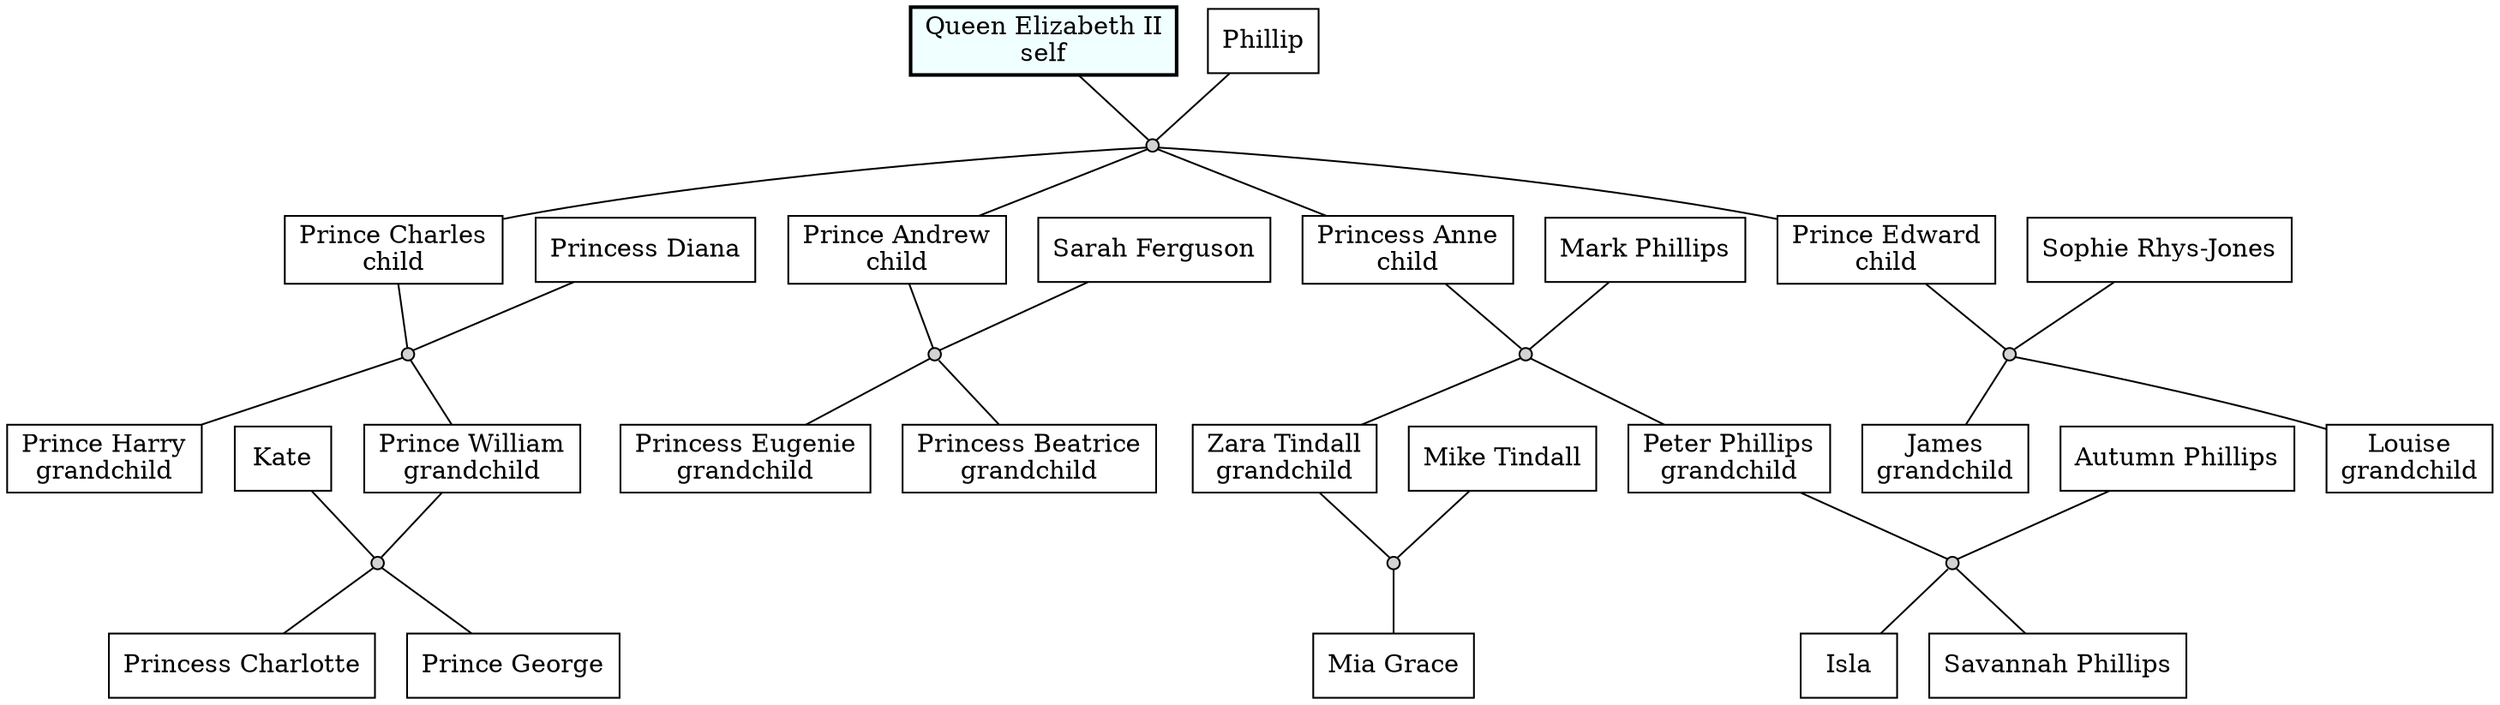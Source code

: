 graph {
"0x7ffdc4eb0470" [shape=box, label="Queen Elizabeth II
self", style="bold, filled", fillcolor=azure1];
"0x7ffdc4eb0470+0x7ffdc4eb04c0"[shape=circle, style=filled, label="", height=0.1, width=0.1];
"0x7ffdc4eb04c0" [shape=box, label="Phillip", style=filled, fillcolor=white];
"0x7ffdc4eb0510" [shape=box, label="Prince Charles\nchild", style=filled, fillcolor=white];
"0x7ffdc4eb0510+0x7ffdc4eb0560"[shape=circle, style=filled, label="", height=0.1, width=0.1];
"0x7ffdc4eb0560" [shape=box, label="Princess Diana", style=filled, fillcolor=white];
"0x7ffdc4eb05b0" [shape=box, label="Prince William\ngrandchild", style=filled, fillcolor=white];
"0x7ffdc4eb05b0+0x7ffdc4eb0600"[shape=circle, style=filled, label="", height=0.1, width=0.1];
"0x7ffdc4eb0600" [shape=box, label="Kate", style=filled, fillcolor=white];
"0x7ffdc4eb0650" [shape=box, label="Prince George", style=filled, fillcolor=white];
"0x7ffdc4eb06a0" [shape=box, label="Princess Charlotte", style=filled, fillcolor=white];
"0x7ffdc4eb06f0" [shape=box, label="Prince Harry\ngrandchild", style=filled, fillcolor=white];
"0x7ffdc4eb0740" [shape=box, label="Princess Anne\nchild", style=filled, fillcolor=white];
"0x7ffdc4eb0740+0x7ffdc4eb0790"[shape=circle, style=filled, label="", height=0.1, width=0.1];
"0x7ffdc4eb0790" [shape=box, label="Mark Phillips", style=filled, fillcolor=white];
"0x7ffdc4eb07e0" [shape=box, label="Peter Phillips\ngrandchild", style=filled, fillcolor=white];
"0x7ffdc4eb07e0+0x7ffdc4eb0880"[shape=circle, style=filled, label="", height=0.1, width=0.1];
"0x7ffdc4eb0830" [shape=box, label="Zara Tindall\ngrandchild", style=filled, fillcolor=white];
"0x7ffdc4eb0830+0x7ffdc4eb0970"[shape=circle, style=filled, label="", height=0.1, width=0.1];
"0x7ffdc4eb0880" [shape=box, label="Autumn Phillips", style=filled, fillcolor=white];
"0x7ffdc4eb08d0" [shape=box, label="Savannah Phillips", style=filled, fillcolor=white];
"0x7ffdc4eb0920" [shape=box, label="Isla", style=filled, fillcolor=white];
"0x7ffdc4eb0970" [shape=box, label="Mike Tindall", style=filled, fillcolor=white];
"0x7ffdc4eb09c0" [shape=box, label="Mia Grace", style=filled, fillcolor=white];
"0x7ffdc4eb0a10" [shape=box, label="Prince Andrew\nchild", style=filled, fillcolor=white];
"0x7ffdc4eb0a10+0x7ffdc4eb0a60"[shape=circle, style=filled, label="", height=0.1, width=0.1];
"0x7ffdc4eb0a60" [shape=box, label="Sarah Ferguson", style=filled, fillcolor=white];
"0x7ffdc4eb0ab0" [shape=box, label="Princess Beatrice\ngrandchild", style=filled, fillcolor=white];
"0x7ffdc4eb0b00" [shape=box, label="Princess Eugenie\ngrandchild", style=filled, fillcolor=white];
"0x7ffdc4eb0b50" [shape=box, label="Prince Edward\nchild", style=filled, fillcolor=white];
"0x7ffdc4eb0b50+0x7ffdc4eb0ba0"[shape=circle, style=filled, label="", height=0.1, width=0.1];
"0x7ffdc4eb0ba0" [shape=box, label="Sophie Rhys-Jones", style=filled, fillcolor=white];
"0x7ffdc4eb0bf0" [shape=box, label="Louise\ngrandchild", style=filled, fillcolor=white];
"0x7ffdc4eb0c40" [shape=box, label="James\ngrandchild", style=filled, fillcolor=white];
"0x7ffdc4eb0470+0x7ffdc4eb04c0"--"0x7ffdc4eb0b50";
"0x7ffdc4eb0470"--"0x7ffdc4eb0470+0x7ffdc4eb04c0";
"0x7ffdc4eb04c0"--"0x7ffdc4eb0470+0x7ffdc4eb04c0";
"0x7ffdc4eb0470+0x7ffdc4eb04c0"--"0x7ffdc4eb0a10";
"0x7ffdc4eb0470+0x7ffdc4eb04c0"--"0x7ffdc4eb0740";
"0x7ffdc4eb0470+0x7ffdc4eb04c0"--"0x7ffdc4eb0510";
"0x7ffdc4eb0510+0x7ffdc4eb0560"--"0x7ffdc4eb06f0";
"0x7ffdc4eb0560"--"0x7ffdc4eb0510+0x7ffdc4eb0560";
"0x7ffdc4eb0510"--"0x7ffdc4eb0510+0x7ffdc4eb0560";
"0x7ffdc4eb0510+0x7ffdc4eb0560"--"0x7ffdc4eb05b0";
"0x7ffdc4eb05b0+0x7ffdc4eb0600"--"0x7ffdc4eb06a0";
"0x7ffdc4eb05b0"--"0x7ffdc4eb05b0+0x7ffdc4eb0600";
"0x7ffdc4eb0600"--"0x7ffdc4eb05b0+0x7ffdc4eb0600";
"0x7ffdc4eb05b0+0x7ffdc4eb0600"--"0x7ffdc4eb0650";
"0x7ffdc4eb0740+0x7ffdc4eb0790"--"0x7ffdc4eb0830";
"0x7ffdc4eb0740"--"0x7ffdc4eb0740+0x7ffdc4eb0790";
"0x7ffdc4eb0790"--"0x7ffdc4eb0740+0x7ffdc4eb0790";
"0x7ffdc4eb0740+0x7ffdc4eb0790"--"0x7ffdc4eb07e0";
"0x7ffdc4eb07e0+0x7ffdc4eb0880"--"0x7ffdc4eb0920";
"0x7ffdc4eb07e0"--"0x7ffdc4eb07e0+0x7ffdc4eb0880";
"0x7ffdc4eb0880"--"0x7ffdc4eb07e0+0x7ffdc4eb0880";
"0x7ffdc4eb07e0+0x7ffdc4eb0880"--"0x7ffdc4eb08d0";
"0x7ffdc4eb0830+0x7ffdc4eb0970"--"0x7ffdc4eb09c0";
"0x7ffdc4eb0830"--"0x7ffdc4eb0830+0x7ffdc4eb0970";
"0x7ffdc4eb0970"--"0x7ffdc4eb0830+0x7ffdc4eb0970";
"0x7ffdc4eb0a10+0x7ffdc4eb0a60"--"0x7ffdc4eb0b00";
"0x7ffdc4eb0a10"--"0x7ffdc4eb0a10+0x7ffdc4eb0a60";
"0x7ffdc4eb0a60"--"0x7ffdc4eb0a10+0x7ffdc4eb0a60";
"0x7ffdc4eb0a10+0x7ffdc4eb0a60"--"0x7ffdc4eb0ab0";
"0x7ffdc4eb0b50+0x7ffdc4eb0ba0"--"0x7ffdc4eb0c40";
"0x7ffdc4eb0b50"--"0x7ffdc4eb0b50+0x7ffdc4eb0ba0";
"0x7ffdc4eb0ba0"--"0x7ffdc4eb0b50+0x7ffdc4eb0ba0";
"0x7ffdc4eb0b50+0x7ffdc4eb0ba0"--"0x7ffdc4eb0bf0";
}

